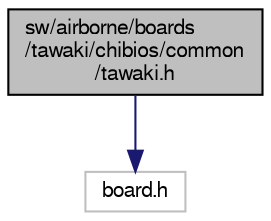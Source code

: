 digraph "sw/airborne/boards/tawaki/chibios/common/tawaki.h"
{
  edge [fontname="FreeSans",fontsize="10",labelfontname="FreeSans",labelfontsize="10"];
  node [fontname="FreeSans",fontsize="10",shape=record];
  Node1 [label="sw/airborne/boards\l/tawaki/chibios/common\l/tawaki.h",height=0.2,width=0.4,color="black", fillcolor="grey75", style="filled", fontcolor="black"];
  Node1 -> Node2 [color="midnightblue",fontsize="10",style="solid",fontname="FreeSans"];
  Node2 [label="board.h",height=0.2,width=0.4,color="grey75", fillcolor="white", style="filled"];
}

